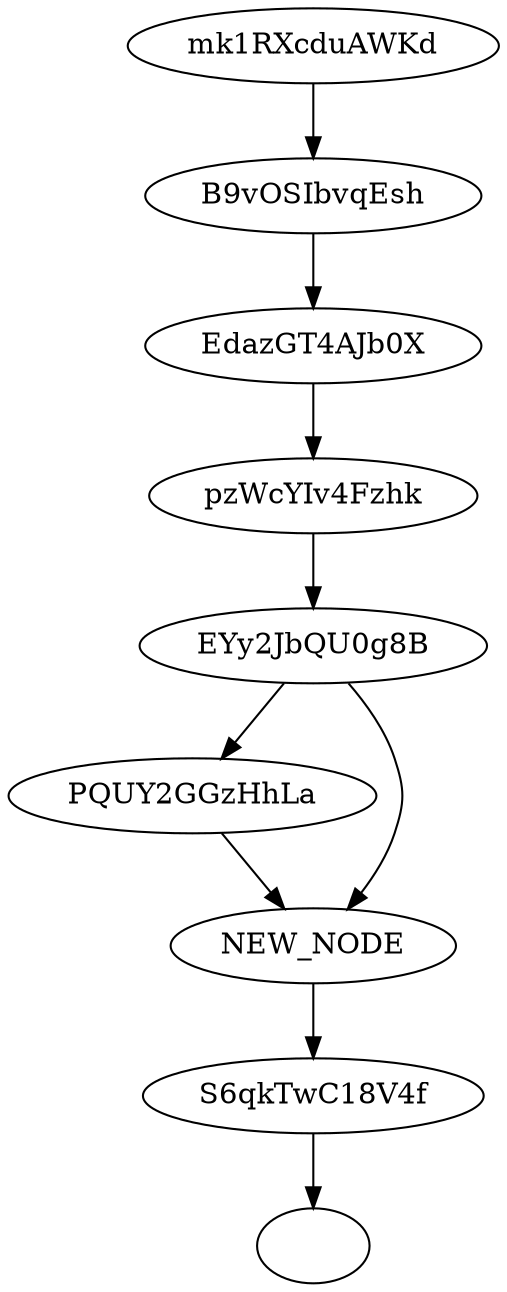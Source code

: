 strict digraph {  
 "mk1RXcduAWKd" 
 "B9vOSIbvqEsh" 
 "EdazGT4AJb0X" 
 "pzWcYIv4Fzhk" 
 "EYy2JbQU0g8B" 
 "PQUY2GGzHhLa" 
 "NEW_NODE" 
 "S6qkTwC18V4f"  
 "mk1RXcduAWKd" -> "B9vOSIbvqEsh" 
 "B9vOSIbvqEsh" -> "EdazGT4AJb0X" 
 "EdazGT4AJb0X" -> "pzWcYIv4Fzhk" 
 "pzWcYIv4Fzhk" -> "EYy2JbQU0g8B" 
 "EYy2JbQU0g8B" -> "PQUY2GGzHhLa" 
 "PQUY2GGzHhLa" -> "NEW_NODE" 
 "NEW_NODE" -> "S6qkTwC18V4f" 
 "S6qkTwC18V4f" -> "" 
 "EYy2JbQU0g8B" -> "NEW_NODE" 
 "NEW_NODE" -> "S6qkTwC18V4f" 
 }